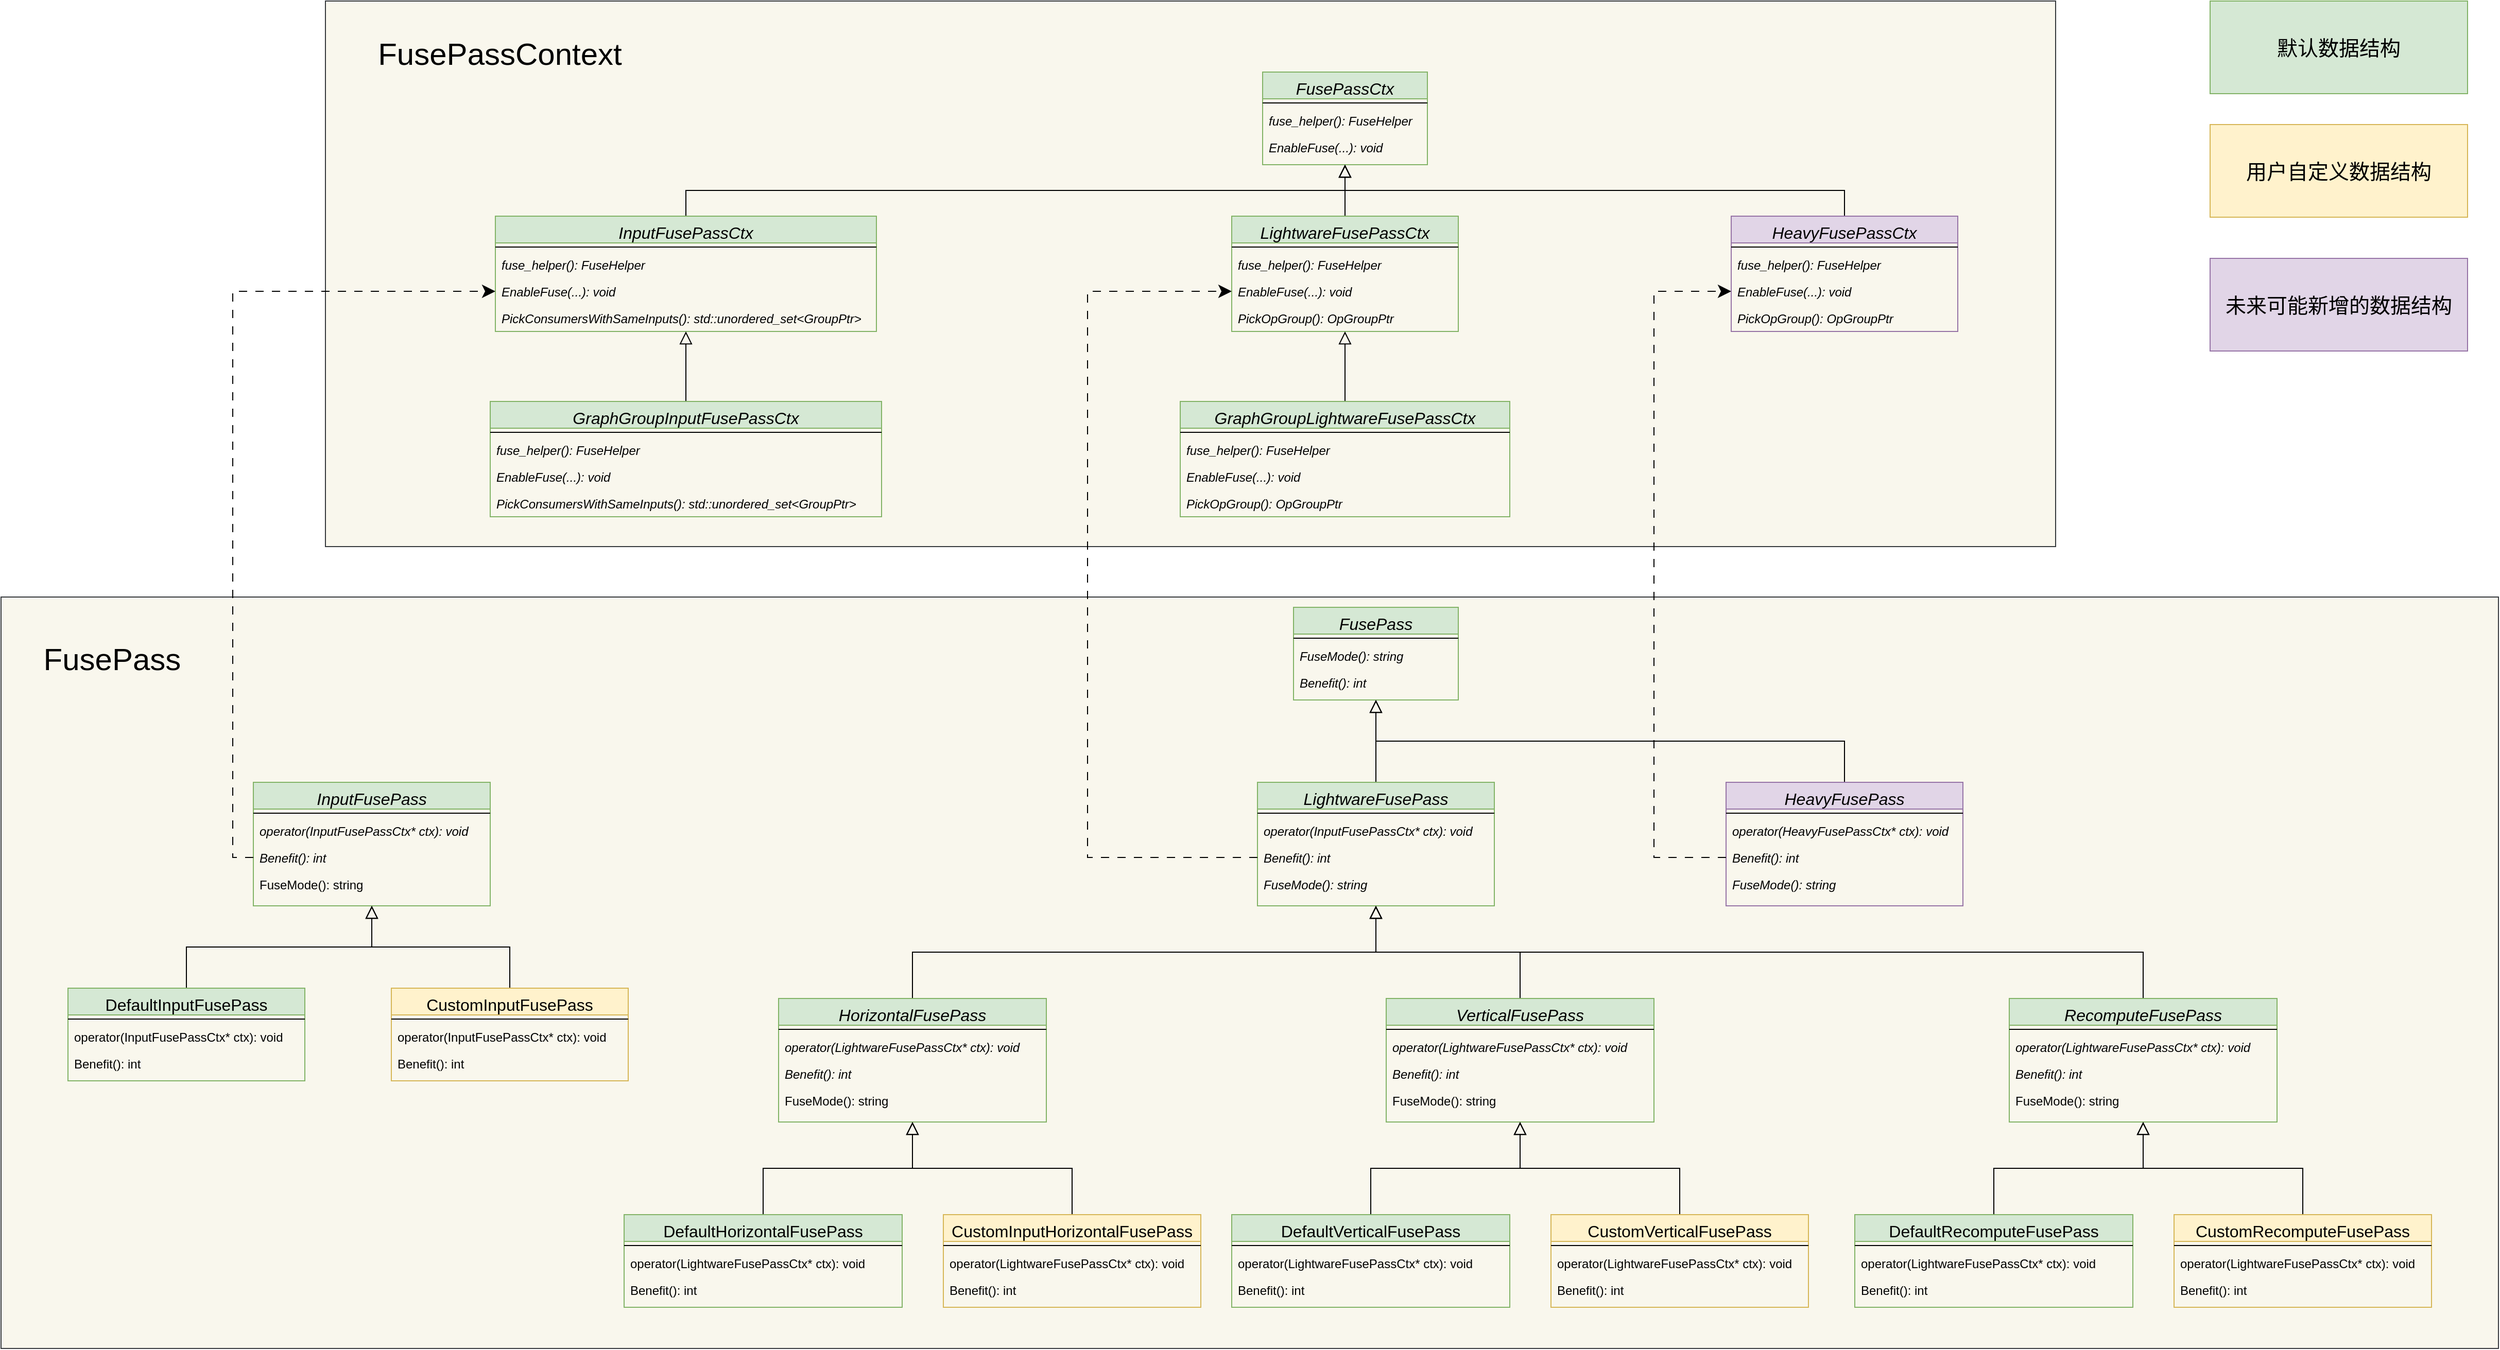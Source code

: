 <mxfile version="21.5.0" type="github">
  <diagram id="C5RBs43oDa-KdzZeNtuy" name="Page-1">
    <mxGraphModel dx="2607" dy="2569" grid="1" gridSize="10" guides="1" tooltips="1" connect="1" arrows="1" fold="1" page="1" pageScale="1" pageWidth="827" pageHeight="1169" math="0" shadow="0">
      <root>
        <mxCell id="WIyWlLk6GJQsqaUBKTNV-0" />
        <mxCell id="WIyWlLk6GJQsqaUBKTNV-1" parent="WIyWlLk6GJQsqaUBKTNV-0" />
        <mxCell id="BLyfXcpBKMJjdkIK_ONK-147" value="" style="rounded=0;whiteSpace=wrap;html=1;fillColor=#f9f7ed;strokeColor=#36393d;" vertex="1" parent="WIyWlLk6GJQsqaUBKTNV-1">
          <mxGeometry x="65" y="10" width="2425" height="730" as="geometry" />
        </mxCell>
        <mxCell id="BLyfXcpBKMJjdkIK_ONK-145" value="" style="rounded=0;whiteSpace=wrap;html=1;fillColor=#f9f7ed;strokeColor=#36393d;" vertex="1" parent="WIyWlLk6GJQsqaUBKTNV-1">
          <mxGeometry x="380" y="-569" width="1680" height="530" as="geometry" />
        </mxCell>
        <mxCell id="zkfFHV4jXpPFQw0GAbJ--0" value="FusePass" style="swimlane;fontStyle=2;align=center;verticalAlign=top;childLayout=stackLayout;horizontal=1;startSize=26;horizontalStack=0;resizeParent=1;resizeLast=0;collapsible=1;marginBottom=0;rounded=0;shadow=0;strokeWidth=1;fillColor=#d5e8d4;strokeColor=#82b366;fontSize=16;" parent="WIyWlLk6GJQsqaUBKTNV-1" vertex="1">
          <mxGeometry x="1320" y="20" width="160" height="90" as="geometry">
            <mxRectangle x="230" y="140" width="160" height="26" as="alternateBounds" />
          </mxGeometry>
        </mxCell>
        <mxCell id="zkfFHV4jXpPFQw0GAbJ--4" value="" style="line;html=1;strokeWidth=1;align=left;verticalAlign=middle;spacingTop=-1;spacingLeft=3;spacingRight=3;rotatable=0;labelPosition=right;points=[];portConstraint=eastwest;" parent="zkfFHV4jXpPFQw0GAbJ--0" vertex="1">
          <mxGeometry y="26" width="160" height="8" as="geometry" />
        </mxCell>
        <mxCell id="zkfFHV4jXpPFQw0GAbJ--5" value="FuseMode(): string" style="text;align=left;verticalAlign=top;spacingLeft=4;spacingRight=4;overflow=hidden;rotatable=0;points=[[0,0.5],[1,0.5]];portConstraint=eastwest;fontStyle=2" parent="zkfFHV4jXpPFQw0GAbJ--0" vertex="1">
          <mxGeometry y="34" width="160" height="26" as="geometry" />
        </mxCell>
        <mxCell id="BLyfXcpBKMJjdkIK_ONK-0" value="Benefit(): int" style="text;align=left;verticalAlign=top;spacingLeft=4;spacingRight=4;overflow=hidden;rotatable=0;points=[[0,0.5],[1,0.5]];portConstraint=eastwest;fontStyle=2" vertex="1" parent="zkfFHV4jXpPFQw0GAbJ--0">
          <mxGeometry y="60" width="160" height="26" as="geometry" />
        </mxCell>
        <mxCell id="zkfFHV4jXpPFQw0GAbJ--6" value="InputFusePass" style="swimlane;fontStyle=2;align=center;verticalAlign=top;childLayout=stackLayout;horizontal=1;startSize=26;horizontalStack=0;resizeParent=1;resizeLast=0;collapsible=1;marginBottom=0;rounded=0;shadow=0;strokeWidth=1;fillColor=#d5e8d4;strokeColor=#82b366;fontSize=16;" parent="WIyWlLk6GJQsqaUBKTNV-1" vertex="1">
          <mxGeometry x="310" y="190" width="230" height="120" as="geometry">
            <mxRectangle x="130" y="380" width="160" height="26" as="alternateBounds" />
          </mxGeometry>
        </mxCell>
        <mxCell id="zkfFHV4jXpPFQw0GAbJ--9" value="" style="line;html=1;strokeWidth=1;align=left;verticalAlign=middle;spacingTop=-1;spacingLeft=3;spacingRight=3;rotatable=0;labelPosition=right;points=[];portConstraint=eastwest;" parent="zkfFHV4jXpPFQw0GAbJ--6" vertex="1">
          <mxGeometry y="26" width="230" height="8" as="geometry" />
        </mxCell>
        <mxCell id="BLyfXcpBKMJjdkIK_ONK-1" value="operator(InputFusePassCtx* ctx): void" style="text;align=left;verticalAlign=top;spacingLeft=4;spacingRight=4;overflow=hidden;rotatable=0;points=[[0,0.5],[1,0.5]];portConstraint=eastwest;fontStyle=2" vertex="1" parent="zkfFHV4jXpPFQw0GAbJ--6">
          <mxGeometry y="34" width="230" height="26" as="geometry" />
        </mxCell>
        <mxCell id="BLyfXcpBKMJjdkIK_ONK-3" value="Benefit(): int" style="text;align=left;verticalAlign=top;spacingLeft=4;spacingRight=4;overflow=hidden;rotatable=0;points=[[0,0.5],[1,0.5]];portConstraint=eastwest;fontStyle=2" vertex="1" parent="zkfFHV4jXpPFQw0GAbJ--6">
          <mxGeometry y="60" width="230" height="26" as="geometry" />
        </mxCell>
        <mxCell id="BLyfXcpBKMJjdkIK_ONK-2" value="FuseMode(): string" style="text;align=left;verticalAlign=top;spacingLeft=4;spacingRight=4;overflow=hidden;rotatable=0;points=[[0,0.5],[1,0.5]];portConstraint=eastwest;fontStyle=0" vertex="1" parent="zkfFHV4jXpPFQw0GAbJ--6">
          <mxGeometry y="86" width="230" height="26" as="geometry" />
        </mxCell>
        <mxCell id="zkfFHV4jXpPFQw0GAbJ--16" value="" style="endArrow=block;endSize=10;endFill=0;shadow=0;strokeWidth=1;rounded=0;edgeStyle=elbowEdgeStyle;elbow=vertical;exitX=0.5;exitY=0;exitDx=0;exitDy=0;" parent="WIyWlLk6GJQsqaUBKTNV-1" source="BLyfXcpBKMJjdkIK_ONK-31" target="zkfFHV4jXpPFQw0GAbJ--0" edge="1">
          <mxGeometry width="160" relative="1" as="geometry">
            <mxPoint x="700" y="250" as="sourcePoint" />
            <mxPoint x="550" y="201" as="targetPoint" />
          </mxGeometry>
        </mxCell>
        <mxCell id="BLyfXcpBKMJjdkIK_ONK-14" style="edgeStyle=orthogonalEdgeStyle;rounded=0;orthogonalLoop=1;jettySize=auto;html=1;exitX=0.5;exitY=0;exitDx=0;exitDy=0;entryX=0.5;entryY=1;entryDx=0;entryDy=0;endArrow=block;endFill=0;endSize=10;" edge="1" parent="WIyWlLk6GJQsqaUBKTNV-1" source="BLyfXcpBKMJjdkIK_ONK-4" target="zkfFHV4jXpPFQw0GAbJ--6">
          <mxGeometry relative="1" as="geometry" />
        </mxCell>
        <mxCell id="BLyfXcpBKMJjdkIK_ONK-4" value="DefaultInputFusePass" style="swimlane;fontStyle=0;align=center;verticalAlign=top;childLayout=stackLayout;horizontal=1;startSize=26;horizontalStack=0;resizeParent=1;resizeLast=0;collapsible=1;marginBottom=0;rounded=0;shadow=0;strokeWidth=1;fillColor=#d5e8d4;strokeColor=#82b366;fontSize=16;" vertex="1" parent="WIyWlLk6GJQsqaUBKTNV-1">
          <mxGeometry x="130" y="390" width="230" height="90" as="geometry">
            <mxRectangle x="130" y="380" width="160" height="26" as="alternateBounds" />
          </mxGeometry>
        </mxCell>
        <mxCell id="BLyfXcpBKMJjdkIK_ONK-5" value="" style="line;html=1;strokeWidth=1;align=left;verticalAlign=middle;spacingTop=-1;spacingLeft=3;spacingRight=3;rotatable=0;labelPosition=right;points=[];portConstraint=eastwest;" vertex="1" parent="BLyfXcpBKMJjdkIK_ONK-4">
          <mxGeometry y="26" width="230" height="8" as="geometry" />
        </mxCell>
        <mxCell id="BLyfXcpBKMJjdkIK_ONK-6" value="operator(InputFusePassCtx* ctx): void" style="text;align=left;verticalAlign=top;spacingLeft=4;spacingRight=4;overflow=hidden;rotatable=0;points=[[0,0.5],[1,0.5]];portConstraint=eastwest;fontStyle=0" vertex="1" parent="BLyfXcpBKMJjdkIK_ONK-4">
          <mxGeometry y="34" width="230" height="26" as="geometry" />
        </mxCell>
        <mxCell id="BLyfXcpBKMJjdkIK_ONK-7" value="Benefit(): int" style="text;align=left;verticalAlign=top;spacingLeft=4;spacingRight=4;overflow=hidden;rotatable=0;points=[[0,0.5],[1,0.5]];portConstraint=eastwest;fontStyle=0" vertex="1" parent="BLyfXcpBKMJjdkIK_ONK-4">
          <mxGeometry y="60" width="230" height="26" as="geometry" />
        </mxCell>
        <mxCell id="BLyfXcpBKMJjdkIK_ONK-25" style="edgeStyle=orthogonalEdgeStyle;rounded=0;orthogonalLoop=1;jettySize=auto;html=1;exitX=0.5;exitY=0;exitDx=0;exitDy=0;entryX=0.5;entryY=1;entryDx=0;entryDy=0;endArrow=block;endFill=0;endSize=10;" edge="1" parent="WIyWlLk6GJQsqaUBKTNV-1" source="BLyfXcpBKMJjdkIK_ONK-20" target="zkfFHV4jXpPFQw0GAbJ--6">
          <mxGeometry relative="1" as="geometry" />
        </mxCell>
        <mxCell id="BLyfXcpBKMJjdkIK_ONK-20" value="CustomInputFusePass" style="swimlane;fontStyle=0;align=center;verticalAlign=top;childLayout=stackLayout;horizontal=1;startSize=26;horizontalStack=0;resizeParent=1;resizeLast=0;collapsible=1;marginBottom=0;rounded=0;shadow=0;strokeWidth=1;fillColor=#fff2cc;strokeColor=#d6b656;fontSize=16;" vertex="1" parent="WIyWlLk6GJQsqaUBKTNV-1">
          <mxGeometry x="444" y="390" width="230" height="90" as="geometry">
            <mxRectangle x="130" y="380" width="160" height="26" as="alternateBounds" />
          </mxGeometry>
        </mxCell>
        <mxCell id="BLyfXcpBKMJjdkIK_ONK-21" value="" style="line;html=1;strokeWidth=1;align=left;verticalAlign=middle;spacingTop=-1;spacingLeft=3;spacingRight=3;rotatable=0;labelPosition=right;points=[];portConstraint=eastwest;" vertex="1" parent="BLyfXcpBKMJjdkIK_ONK-20">
          <mxGeometry y="26" width="230" height="8" as="geometry" />
        </mxCell>
        <mxCell id="BLyfXcpBKMJjdkIK_ONK-22" value="operator(InputFusePassCtx* ctx): void" style="text;align=left;verticalAlign=top;spacingLeft=4;spacingRight=4;overflow=hidden;rotatable=0;points=[[0,0.5],[1,0.5]];portConstraint=eastwest;fontStyle=0" vertex="1" parent="BLyfXcpBKMJjdkIK_ONK-20">
          <mxGeometry y="34" width="230" height="26" as="geometry" />
        </mxCell>
        <mxCell id="BLyfXcpBKMJjdkIK_ONK-23" value="Benefit(): int" style="text;align=left;verticalAlign=top;spacingLeft=4;spacingRight=4;overflow=hidden;rotatable=0;points=[[0,0.5],[1,0.5]];portConstraint=eastwest;fontStyle=0" vertex="1" parent="BLyfXcpBKMJjdkIK_ONK-20">
          <mxGeometry y="60" width="230" height="26" as="geometry" />
        </mxCell>
        <mxCell id="BLyfXcpBKMJjdkIK_ONK-31" value="LightwareFusePass" style="swimlane;fontStyle=2;align=center;verticalAlign=top;childLayout=stackLayout;horizontal=1;startSize=26;horizontalStack=0;resizeParent=1;resizeLast=0;collapsible=1;marginBottom=0;rounded=0;shadow=0;strokeWidth=1;fillColor=#d5e8d4;strokeColor=#82b366;fontSize=16;" vertex="1" parent="WIyWlLk6GJQsqaUBKTNV-1">
          <mxGeometry x="1285" y="190" width="230" height="120" as="geometry">
            <mxRectangle x="130" y="380" width="160" height="26" as="alternateBounds" />
          </mxGeometry>
        </mxCell>
        <mxCell id="BLyfXcpBKMJjdkIK_ONK-32" value="" style="line;html=1;strokeWidth=1;align=left;verticalAlign=middle;spacingTop=-1;spacingLeft=3;spacingRight=3;rotatable=0;labelPosition=right;points=[];portConstraint=eastwest;" vertex="1" parent="BLyfXcpBKMJjdkIK_ONK-31">
          <mxGeometry y="26" width="230" height="8" as="geometry" />
        </mxCell>
        <mxCell id="BLyfXcpBKMJjdkIK_ONK-33" value="operator(InputFusePassCtx* ctx): void" style="text;align=left;verticalAlign=top;spacingLeft=4;spacingRight=4;overflow=hidden;rotatable=0;points=[[0,0.5],[1,0.5]];portConstraint=eastwest;fontStyle=2" vertex="1" parent="BLyfXcpBKMJjdkIK_ONK-31">
          <mxGeometry y="34" width="230" height="26" as="geometry" />
        </mxCell>
        <mxCell id="BLyfXcpBKMJjdkIK_ONK-34" value="Benefit(): int" style="text;align=left;verticalAlign=top;spacingLeft=4;spacingRight=4;overflow=hidden;rotatable=0;points=[[0,0.5],[1,0.5]];portConstraint=eastwest;fontStyle=2" vertex="1" parent="BLyfXcpBKMJjdkIK_ONK-31">
          <mxGeometry y="60" width="230" height="26" as="geometry" />
        </mxCell>
        <mxCell id="BLyfXcpBKMJjdkIK_ONK-35" value="FuseMode(): string" style="text;align=left;verticalAlign=top;spacingLeft=4;spacingRight=4;overflow=hidden;rotatable=0;points=[[0,0.5],[1,0.5]];portConstraint=eastwest;fontStyle=2" vertex="1" parent="BLyfXcpBKMJjdkIK_ONK-31">
          <mxGeometry y="86" width="230" height="26" as="geometry" />
        </mxCell>
        <mxCell id="BLyfXcpBKMJjdkIK_ONK-41" style="edgeStyle=orthogonalEdgeStyle;rounded=0;orthogonalLoop=1;jettySize=auto;html=1;exitX=0.5;exitY=0;exitDx=0;exitDy=0;endArrow=block;endFill=0;endSize=10;entryX=0.5;entryY=1;entryDx=0;entryDy=0;" edge="1" parent="WIyWlLk6GJQsqaUBKTNV-1" source="BLyfXcpBKMJjdkIK_ONK-36" target="zkfFHV4jXpPFQw0GAbJ--0">
          <mxGeometry relative="1" as="geometry">
            <mxPoint x="1210" y="140" as="targetPoint" />
          </mxGeometry>
        </mxCell>
        <mxCell id="BLyfXcpBKMJjdkIK_ONK-36" value="HeavyFusePass" style="swimlane;fontStyle=2;align=center;verticalAlign=top;childLayout=stackLayout;horizontal=1;startSize=26;horizontalStack=0;resizeParent=1;resizeLast=0;collapsible=1;marginBottom=0;rounded=0;shadow=0;strokeWidth=1;fillColor=#e1d5e7;strokeColor=#9673a6;fontSize=16;" vertex="1" parent="WIyWlLk6GJQsqaUBKTNV-1">
          <mxGeometry x="1740" y="190" width="230" height="120" as="geometry">
            <mxRectangle x="130" y="380" width="160" height="26" as="alternateBounds" />
          </mxGeometry>
        </mxCell>
        <mxCell id="BLyfXcpBKMJjdkIK_ONK-37" value="" style="line;html=1;strokeWidth=1;align=left;verticalAlign=middle;spacingTop=-1;spacingLeft=3;spacingRight=3;rotatable=0;labelPosition=right;points=[];portConstraint=eastwest;" vertex="1" parent="BLyfXcpBKMJjdkIK_ONK-36">
          <mxGeometry y="26" width="230" height="8" as="geometry" />
        </mxCell>
        <mxCell id="BLyfXcpBKMJjdkIK_ONK-38" value="operator(HeavyFusePassCtx* ctx): void" style="text;align=left;verticalAlign=top;spacingLeft=4;spacingRight=4;overflow=hidden;rotatable=0;points=[[0,0.5],[1,0.5]];portConstraint=eastwest;fontStyle=2" vertex="1" parent="BLyfXcpBKMJjdkIK_ONK-36">
          <mxGeometry y="34" width="230" height="26" as="geometry" />
        </mxCell>
        <mxCell id="BLyfXcpBKMJjdkIK_ONK-39" value="Benefit(): int" style="text;align=left;verticalAlign=top;spacingLeft=4;spacingRight=4;overflow=hidden;rotatable=0;points=[[0,0.5],[1,0.5]];portConstraint=eastwest;fontStyle=2" vertex="1" parent="BLyfXcpBKMJjdkIK_ONK-36">
          <mxGeometry y="60" width="230" height="26" as="geometry" />
        </mxCell>
        <mxCell id="BLyfXcpBKMJjdkIK_ONK-40" value="FuseMode(): string" style="text;align=left;verticalAlign=top;spacingLeft=4;spacingRight=4;overflow=hidden;rotatable=0;points=[[0,0.5],[1,0.5]];portConstraint=eastwest;fontStyle=2" vertex="1" parent="BLyfXcpBKMJjdkIK_ONK-36">
          <mxGeometry y="86" width="230" height="26" as="geometry" />
        </mxCell>
        <mxCell id="BLyfXcpBKMJjdkIK_ONK-42" value="默认数据结构" style="rounded=0;whiteSpace=wrap;html=1;fillColor=#d5e8d4;strokeColor=#82b366;fontSize=20;" vertex="1" parent="WIyWlLk6GJQsqaUBKTNV-1">
          <mxGeometry x="2210" y="-569" width="250" height="90" as="geometry" />
        </mxCell>
        <mxCell id="BLyfXcpBKMJjdkIK_ONK-44" value="用户自定义数据结构" style="rounded=0;whiteSpace=wrap;html=1;fillColor=#fff2cc;strokeColor=#d6b656;fontSize=20;" vertex="1" parent="WIyWlLk6GJQsqaUBKTNV-1">
          <mxGeometry x="2210" y="-449" width="250" height="90" as="geometry" />
        </mxCell>
        <mxCell id="BLyfXcpBKMJjdkIK_ONK-45" value="未来可能新增的数据结构" style="rounded=0;whiteSpace=wrap;html=1;fillColor=#e1d5e7;strokeColor=#9673a6;fontSize=20;" vertex="1" parent="WIyWlLk6GJQsqaUBKTNV-1">
          <mxGeometry x="2210" y="-319" width="250" height="90" as="geometry" />
        </mxCell>
        <mxCell id="BLyfXcpBKMJjdkIK_ONK-94" style="edgeStyle=orthogonalEdgeStyle;rounded=0;orthogonalLoop=1;jettySize=auto;html=1;exitX=0.5;exitY=0;exitDx=0;exitDy=0;entryX=0.5;entryY=1;entryDx=0;entryDy=0;endSize=10;endArrow=block;endFill=0;" edge="1" parent="WIyWlLk6GJQsqaUBKTNV-1" source="BLyfXcpBKMJjdkIK_ONK-46" target="BLyfXcpBKMJjdkIK_ONK-31">
          <mxGeometry relative="1" as="geometry" />
        </mxCell>
        <mxCell id="BLyfXcpBKMJjdkIK_ONK-46" value="HorizontalFusePass" style="swimlane;fontStyle=2;align=center;verticalAlign=top;childLayout=stackLayout;horizontal=1;startSize=26;horizontalStack=0;resizeParent=1;resizeLast=0;collapsible=1;marginBottom=0;rounded=0;shadow=0;strokeWidth=1;fillColor=#d5e8d4;strokeColor=#82b366;fontSize=16;" vertex="1" parent="WIyWlLk6GJQsqaUBKTNV-1">
          <mxGeometry x="820" y="400" width="260" height="120" as="geometry">
            <mxRectangle x="130" y="380" width="160" height="26" as="alternateBounds" />
          </mxGeometry>
        </mxCell>
        <mxCell id="BLyfXcpBKMJjdkIK_ONK-47" value="" style="line;html=1;strokeWidth=1;align=left;verticalAlign=middle;spacingTop=-1;spacingLeft=3;spacingRight=3;rotatable=0;labelPosition=right;points=[];portConstraint=eastwest;" vertex="1" parent="BLyfXcpBKMJjdkIK_ONK-46">
          <mxGeometry y="26" width="260" height="8" as="geometry" />
        </mxCell>
        <mxCell id="BLyfXcpBKMJjdkIK_ONK-48" value="operator(LightwareFusePassCtx* ctx): void" style="text;align=left;verticalAlign=top;spacingLeft=4;spacingRight=4;overflow=hidden;rotatable=0;points=[[0,0.5],[1,0.5]];portConstraint=eastwest;fontStyle=2" vertex="1" parent="BLyfXcpBKMJjdkIK_ONK-46">
          <mxGeometry y="34" width="260" height="26" as="geometry" />
        </mxCell>
        <mxCell id="BLyfXcpBKMJjdkIK_ONK-49" value="Benefit(): int" style="text;align=left;verticalAlign=top;spacingLeft=4;spacingRight=4;overflow=hidden;rotatable=0;points=[[0,0.5],[1,0.5]];portConstraint=eastwest;fontStyle=2" vertex="1" parent="BLyfXcpBKMJjdkIK_ONK-46">
          <mxGeometry y="60" width="260" height="26" as="geometry" />
        </mxCell>
        <mxCell id="BLyfXcpBKMJjdkIK_ONK-50" value="FuseMode(): string" style="text;align=left;verticalAlign=top;spacingLeft=4;spacingRight=4;overflow=hidden;rotatable=0;points=[[0,0.5],[1,0.5]];portConstraint=eastwest;fontStyle=0" vertex="1" parent="BLyfXcpBKMJjdkIK_ONK-46">
          <mxGeometry y="86" width="260" height="26" as="geometry" />
        </mxCell>
        <mxCell id="BLyfXcpBKMJjdkIK_ONK-59" style="edgeStyle=orthogonalEdgeStyle;rounded=0;orthogonalLoop=1;jettySize=auto;html=1;exitX=0.5;exitY=0;exitDx=0;exitDy=0;entryX=0.5;entryY=1;entryDx=0;entryDy=0;endArrow=block;endFill=0;endSize=10;" edge="1" parent="WIyWlLk6GJQsqaUBKTNV-1" source="BLyfXcpBKMJjdkIK_ONK-51" target="BLyfXcpBKMJjdkIK_ONK-46">
          <mxGeometry relative="1" as="geometry" />
        </mxCell>
        <mxCell id="BLyfXcpBKMJjdkIK_ONK-51" value="DefaultHorizontalFusePass" style="swimlane;fontStyle=0;align=center;verticalAlign=top;childLayout=stackLayout;horizontal=1;startSize=26;horizontalStack=0;resizeParent=1;resizeLast=0;collapsible=1;marginBottom=0;rounded=0;shadow=0;strokeWidth=1;fillColor=#d5e8d4;strokeColor=#82b366;fontSize=16;" vertex="1" parent="WIyWlLk6GJQsqaUBKTNV-1">
          <mxGeometry x="670" y="610" width="270" height="90" as="geometry">
            <mxRectangle x="130" y="380" width="160" height="26" as="alternateBounds" />
          </mxGeometry>
        </mxCell>
        <mxCell id="BLyfXcpBKMJjdkIK_ONK-52" value="" style="line;html=1;strokeWidth=1;align=left;verticalAlign=middle;spacingTop=-1;spacingLeft=3;spacingRight=3;rotatable=0;labelPosition=right;points=[];portConstraint=eastwest;" vertex="1" parent="BLyfXcpBKMJjdkIK_ONK-51">
          <mxGeometry y="26" width="270" height="8" as="geometry" />
        </mxCell>
        <mxCell id="BLyfXcpBKMJjdkIK_ONK-53" value="operator(LightwareFusePassCtx* ctx): void" style="text;align=left;verticalAlign=top;spacingLeft=4;spacingRight=4;overflow=hidden;rotatable=0;points=[[0,0.5],[1,0.5]];portConstraint=eastwest;fontStyle=0" vertex="1" parent="BLyfXcpBKMJjdkIK_ONK-51">
          <mxGeometry y="34" width="270" height="26" as="geometry" />
        </mxCell>
        <mxCell id="BLyfXcpBKMJjdkIK_ONK-54" value="Benefit(): int" style="text;align=left;verticalAlign=top;spacingLeft=4;spacingRight=4;overflow=hidden;rotatable=0;points=[[0,0.5],[1,0.5]];portConstraint=eastwest;fontStyle=0" vertex="1" parent="BLyfXcpBKMJjdkIK_ONK-51">
          <mxGeometry y="60" width="270" height="26" as="geometry" />
        </mxCell>
        <mxCell id="BLyfXcpBKMJjdkIK_ONK-60" style="edgeStyle=orthogonalEdgeStyle;rounded=0;orthogonalLoop=1;jettySize=auto;html=1;exitX=0.5;exitY=0;exitDx=0;exitDy=0;endSize=10;endArrow=block;endFill=0;entryX=0.5;entryY=1;entryDx=0;entryDy=0;" edge="1" parent="WIyWlLk6GJQsqaUBKTNV-1" source="BLyfXcpBKMJjdkIK_ONK-55" target="BLyfXcpBKMJjdkIK_ONK-46">
          <mxGeometry relative="1" as="geometry">
            <mxPoint x="950" y="550" as="targetPoint" />
          </mxGeometry>
        </mxCell>
        <mxCell id="BLyfXcpBKMJjdkIK_ONK-55" value="CustomInputHorizontalFusePass" style="swimlane;fontStyle=0;align=center;verticalAlign=top;childLayout=stackLayout;horizontal=1;startSize=26;horizontalStack=0;resizeParent=1;resizeLast=0;collapsible=1;marginBottom=0;rounded=0;shadow=0;strokeWidth=1;fillColor=#fff2cc;strokeColor=#d6b656;fontSize=16;" vertex="1" parent="WIyWlLk6GJQsqaUBKTNV-1">
          <mxGeometry x="980" y="610" width="250" height="90" as="geometry">
            <mxRectangle x="130" y="380" width="160" height="26" as="alternateBounds" />
          </mxGeometry>
        </mxCell>
        <mxCell id="BLyfXcpBKMJjdkIK_ONK-56" value="" style="line;html=1;strokeWidth=1;align=left;verticalAlign=middle;spacingTop=-1;spacingLeft=3;spacingRight=3;rotatable=0;labelPosition=right;points=[];portConstraint=eastwest;" vertex="1" parent="BLyfXcpBKMJjdkIK_ONK-55">
          <mxGeometry y="26" width="250" height="8" as="geometry" />
        </mxCell>
        <mxCell id="BLyfXcpBKMJjdkIK_ONK-57" value="operator(LightwareFusePassCtx* ctx): void" style="text;align=left;verticalAlign=top;spacingLeft=4;spacingRight=4;overflow=hidden;rotatable=0;points=[[0,0.5],[1,0.5]];portConstraint=eastwest;fontStyle=0" vertex="1" parent="BLyfXcpBKMJjdkIK_ONK-55">
          <mxGeometry y="34" width="250" height="26" as="geometry" />
        </mxCell>
        <mxCell id="BLyfXcpBKMJjdkIK_ONK-58" value="Benefit(): int" style="text;align=left;verticalAlign=top;spacingLeft=4;spacingRight=4;overflow=hidden;rotatable=0;points=[[0,0.5],[1,0.5]];portConstraint=eastwest;fontStyle=0" vertex="1" parent="BLyfXcpBKMJjdkIK_ONK-55">
          <mxGeometry y="60" width="250" height="26" as="geometry" />
        </mxCell>
        <mxCell id="BLyfXcpBKMJjdkIK_ONK-96" style="edgeStyle=orthogonalEdgeStyle;rounded=0;orthogonalLoop=1;jettySize=auto;html=1;exitX=0.5;exitY=0;exitDx=0;exitDy=0;entryX=0.5;entryY=1;entryDx=0;entryDy=0;endSize=10;endArrow=block;endFill=0;" edge="1" parent="WIyWlLk6GJQsqaUBKTNV-1" source="BLyfXcpBKMJjdkIK_ONK-63" target="BLyfXcpBKMJjdkIK_ONK-31">
          <mxGeometry relative="1" as="geometry" />
        </mxCell>
        <mxCell id="BLyfXcpBKMJjdkIK_ONK-63" value="VerticalFusePass" style="swimlane;fontStyle=2;align=center;verticalAlign=top;childLayout=stackLayout;horizontal=1;startSize=26;horizontalStack=0;resizeParent=1;resizeLast=0;collapsible=1;marginBottom=0;rounded=0;shadow=0;strokeWidth=1;fillColor=#d5e8d4;strokeColor=#82b366;fontSize=16;" vertex="1" parent="WIyWlLk6GJQsqaUBKTNV-1">
          <mxGeometry x="1410" y="400" width="260" height="120" as="geometry">
            <mxRectangle x="130" y="380" width="160" height="26" as="alternateBounds" />
          </mxGeometry>
        </mxCell>
        <mxCell id="BLyfXcpBKMJjdkIK_ONK-64" value="" style="line;html=1;strokeWidth=1;align=left;verticalAlign=middle;spacingTop=-1;spacingLeft=3;spacingRight=3;rotatable=0;labelPosition=right;points=[];portConstraint=eastwest;" vertex="1" parent="BLyfXcpBKMJjdkIK_ONK-63">
          <mxGeometry y="26" width="260" height="8" as="geometry" />
        </mxCell>
        <mxCell id="BLyfXcpBKMJjdkIK_ONK-65" value="operator(LightwareFusePassCtx* ctx): void" style="text;align=left;verticalAlign=top;spacingLeft=4;spacingRight=4;overflow=hidden;rotatable=0;points=[[0,0.5],[1,0.5]];portConstraint=eastwest;fontStyle=2" vertex="1" parent="BLyfXcpBKMJjdkIK_ONK-63">
          <mxGeometry y="34" width="260" height="26" as="geometry" />
        </mxCell>
        <mxCell id="BLyfXcpBKMJjdkIK_ONK-66" value="Benefit(): int" style="text;align=left;verticalAlign=top;spacingLeft=4;spacingRight=4;overflow=hidden;rotatable=0;points=[[0,0.5],[1,0.5]];portConstraint=eastwest;fontStyle=2" vertex="1" parent="BLyfXcpBKMJjdkIK_ONK-63">
          <mxGeometry y="60" width="260" height="26" as="geometry" />
        </mxCell>
        <mxCell id="BLyfXcpBKMJjdkIK_ONK-67" value="FuseMode(): string" style="text;align=left;verticalAlign=top;spacingLeft=4;spacingRight=4;overflow=hidden;rotatable=0;points=[[0,0.5],[1,0.5]];portConstraint=eastwest;fontStyle=0" vertex="1" parent="BLyfXcpBKMJjdkIK_ONK-63">
          <mxGeometry y="86" width="260" height="26" as="geometry" />
        </mxCell>
        <mxCell id="BLyfXcpBKMJjdkIK_ONK-68" style="edgeStyle=orthogonalEdgeStyle;rounded=0;orthogonalLoop=1;jettySize=auto;html=1;exitX=0.5;exitY=0;exitDx=0;exitDy=0;entryX=0.5;entryY=1;entryDx=0;entryDy=0;endArrow=block;endFill=0;endSize=10;" edge="1" parent="WIyWlLk6GJQsqaUBKTNV-1" source="BLyfXcpBKMJjdkIK_ONK-69" target="BLyfXcpBKMJjdkIK_ONK-63">
          <mxGeometry relative="1" as="geometry" />
        </mxCell>
        <mxCell id="BLyfXcpBKMJjdkIK_ONK-69" value="DefaultVerticalFusePass" style="swimlane;fontStyle=0;align=center;verticalAlign=top;childLayout=stackLayout;horizontal=1;startSize=26;horizontalStack=0;resizeParent=1;resizeLast=0;collapsible=1;marginBottom=0;rounded=0;shadow=0;strokeWidth=1;fillColor=#d5e8d4;strokeColor=#82b366;fontSize=16;" vertex="1" parent="WIyWlLk6GJQsqaUBKTNV-1">
          <mxGeometry x="1260" y="610" width="270" height="90" as="geometry">
            <mxRectangle x="130" y="380" width="160" height="26" as="alternateBounds" />
          </mxGeometry>
        </mxCell>
        <mxCell id="BLyfXcpBKMJjdkIK_ONK-70" value="" style="line;html=1;strokeWidth=1;align=left;verticalAlign=middle;spacingTop=-1;spacingLeft=3;spacingRight=3;rotatable=0;labelPosition=right;points=[];portConstraint=eastwest;" vertex="1" parent="BLyfXcpBKMJjdkIK_ONK-69">
          <mxGeometry y="26" width="270" height="8" as="geometry" />
        </mxCell>
        <mxCell id="BLyfXcpBKMJjdkIK_ONK-71" value="operator(LightwareFusePassCtx* ctx): void" style="text;align=left;verticalAlign=top;spacingLeft=4;spacingRight=4;overflow=hidden;rotatable=0;points=[[0,0.5],[1,0.5]];portConstraint=eastwest;fontStyle=0" vertex="1" parent="BLyfXcpBKMJjdkIK_ONK-69">
          <mxGeometry y="34" width="270" height="26" as="geometry" />
        </mxCell>
        <mxCell id="BLyfXcpBKMJjdkIK_ONK-72" value="Benefit(): int" style="text;align=left;verticalAlign=top;spacingLeft=4;spacingRight=4;overflow=hidden;rotatable=0;points=[[0,0.5],[1,0.5]];portConstraint=eastwest;fontStyle=0" vertex="1" parent="BLyfXcpBKMJjdkIK_ONK-69">
          <mxGeometry y="60" width="270" height="26" as="geometry" />
        </mxCell>
        <mxCell id="BLyfXcpBKMJjdkIK_ONK-73" style="edgeStyle=orthogonalEdgeStyle;rounded=0;orthogonalLoop=1;jettySize=auto;html=1;exitX=0.5;exitY=0;exitDx=0;exitDy=0;endSize=10;endArrow=block;endFill=0;entryX=0.5;entryY=1;entryDx=0;entryDy=0;" edge="1" parent="WIyWlLk6GJQsqaUBKTNV-1" source="BLyfXcpBKMJjdkIK_ONK-74" target="BLyfXcpBKMJjdkIK_ONK-63">
          <mxGeometry relative="1" as="geometry">
            <mxPoint x="1540" y="550" as="targetPoint" />
          </mxGeometry>
        </mxCell>
        <mxCell id="BLyfXcpBKMJjdkIK_ONK-74" value="CustomVerticalFusePass" style="swimlane;fontStyle=0;align=center;verticalAlign=top;childLayout=stackLayout;horizontal=1;startSize=26;horizontalStack=0;resizeParent=1;resizeLast=0;collapsible=1;marginBottom=0;rounded=0;shadow=0;strokeWidth=1;fillColor=#fff2cc;strokeColor=#d6b656;fontSize=16;" vertex="1" parent="WIyWlLk6GJQsqaUBKTNV-1">
          <mxGeometry x="1570" y="610" width="250" height="90" as="geometry">
            <mxRectangle x="130" y="380" width="160" height="26" as="alternateBounds" />
          </mxGeometry>
        </mxCell>
        <mxCell id="BLyfXcpBKMJjdkIK_ONK-75" value="" style="line;html=1;strokeWidth=1;align=left;verticalAlign=middle;spacingTop=-1;spacingLeft=3;spacingRight=3;rotatable=0;labelPosition=right;points=[];portConstraint=eastwest;" vertex="1" parent="BLyfXcpBKMJjdkIK_ONK-74">
          <mxGeometry y="26" width="250" height="8" as="geometry" />
        </mxCell>
        <mxCell id="BLyfXcpBKMJjdkIK_ONK-76" value="operator(LightwareFusePassCtx* ctx): void" style="text;align=left;verticalAlign=top;spacingLeft=4;spacingRight=4;overflow=hidden;rotatable=0;points=[[0,0.5],[1,0.5]];portConstraint=eastwest;fontStyle=0" vertex="1" parent="BLyfXcpBKMJjdkIK_ONK-74">
          <mxGeometry y="34" width="250" height="26" as="geometry" />
        </mxCell>
        <mxCell id="BLyfXcpBKMJjdkIK_ONK-77" value="Benefit(): int" style="text;align=left;verticalAlign=top;spacingLeft=4;spacingRight=4;overflow=hidden;rotatable=0;points=[[0,0.5],[1,0.5]];portConstraint=eastwest;fontStyle=0" vertex="1" parent="BLyfXcpBKMJjdkIK_ONK-74">
          <mxGeometry y="60" width="250" height="26" as="geometry" />
        </mxCell>
        <mxCell id="BLyfXcpBKMJjdkIK_ONK-95" style="edgeStyle=orthogonalEdgeStyle;rounded=0;orthogonalLoop=1;jettySize=auto;html=1;exitX=0.5;exitY=0;exitDx=0;exitDy=0;entryX=0.5;entryY=1;entryDx=0;entryDy=0;endSize=10;endArrow=block;endFill=0;" edge="1" parent="WIyWlLk6GJQsqaUBKTNV-1" source="BLyfXcpBKMJjdkIK_ONK-79" target="BLyfXcpBKMJjdkIK_ONK-31">
          <mxGeometry relative="1" as="geometry" />
        </mxCell>
        <mxCell id="BLyfXcpBKMJjdkIK_ONK-79" value="RecomputeFusePass" style="swimlane;fontStyle=2;align=center;verticalAlign=top;childLayout=stackLayout;horizontal=1;startSize=26;horizontalStack=0;resizeParent=1;resizeLast=0;collapsible=1;marginBottom=0;rounded=0;shadow=0;strokeWidth=1;fillColor=#d5e8d4;strokeColor=#82b366;fontSize=16;" vertex="1" parent="WIyWlLk6GJQsqaUBKTNV-1">
          <mxGeometry x="2015" y="400" width="260" height="120" as="geometry">
            <mxRectangle x="130" y="380" width="160" height="26" as="alternateBounds" />
          </mxGeometry>
        </mxCell>
        <mxCell id="BLyfXcpBKMJjdkIK_ONK-80" value="" style="line;html=1;strokeWidth=1;align=left;verticalAlign=middle;spacingTop=-1;spacingLeft=3;spacingRight=3;rotatable=0;labelPosition=right;points=[];portConstraint=eastwest;" vertex="1" parent="BLyfXcpBKMJjdkIK_ONK-79">
          <mxGeometry y="26" width="260" height="8" as="geometry" />
        </mxCell>
        <mxCell id="BLyfXcpBKMJjdkIK_ONK-81" value="operator(LightwareFusePassCtx* ctx): void" style="text;align=left;verticalAlign=top;spacingLeft=4;spacingRight=4;overflow=hidden;rotatable=0;points=[[0,0.5],[1,0.5]];portConstraint=eastwest;fontStyle=2" vertex="1" parent="BLyfXcpBKMJjdkIK_ONK-79">
          <mxGeometry y="34" width="260" height="26" as="geometry" />
        </mxCell>
        <mxCell id="BLyfXcpBKMJjdkIK_ONK-82" value="Benefit(): int" style="text;align=left;verticalAlign=top;spacingLeft=4;spacingRight=4;overflow=hidden;rotatable=0;points=[[0,0.5],[1,0.5]];portConstraint=eastwest;fontStyle=2" vertex="1" parent="BLyfXcpBKMJjdkIK_ONK-79">
          <mxGeometry y="60" width="260" height="26" as="geometry" />
        </mxCell>
        <mxCell id="BLyfXcpBKMJjdkIK_ONK-83" value="FuseMode(): string" style="text;align=left;verticalAlign=top;spacingLeft=4;spacingRight=4;overflow=hidden;rotatable=0;points=[[0,0.5],[1,0.5]];portConstraint=eastwest;fontStyle=0" vertex="1" parent="BLyfXcpBKMJjdkIK_ONK-79">
          <mxGeometry y="86" width="260" height="26" as="geometry" />
        </mxCell>
        <mxCell id="BLyfXcpBKMJjdkIK_ONK-84" style="edgeStyle=orthogonalEdgeStyle;rounded=0;orthogonalLoop=1;jettySize=auto;html=1;exitX=0.5;exitY=0;exitDx=0;exitDy=0;entryX=0.5;entryY=1;entryDx=0;entryDy=0;endArrow=block;endFill=0;endSize=10;" edge="1" parent="WIyWlLk6GJQsqaUBKTNV-1" source="BLyfXcpBKMJjdkIK_ONK-85" target="BLyfXcpBKMJjdkIK_ONK-79">
          <mxGeometry relative="1" as="geometry" />
        </mxCell>
        <mxCell id="BLyfXcpBKMJjdkIK_ONK-85" value="DefaultRecomputeFusePass" style="swimlane;fontStyle=0;align=center;verticalAlign=top;childLayout=stackLayout;horizontal=1;startSize=26;horizontalStack=0;resizeParent=1;resizeLast=0;collapsible=1;marginBottom=0;rounded=0;shadow=0;strokeWidth=1;fillColor=#d5e8d4;strokeColor=#82b366;fontSize=16;" vertex="1" parent="WIyWlLk6GJQsqaUBKTNV-1">
          <mxGeometry x="1865" y="610" width="270" height="90" as="geometry">
            <mxRectangle x="130" y="380" width="160" height="26" as="alternateBounds" />
          </mxGeometry>
        </mxCell>
        <mxCell id="BLyfXcpBKMJjdkIK_ONK-86" value="" style="line;html=1;strokeWidth=1;align=left;verticalAlign=middle;spacingTop=-1;spacingLeft=3;spacingRight=3;rotatable=0;labelPosition=right;points=[];portConstraint=eastwest;" vertex="1" parent="BLyfXcpBKMJjdkIK_ONK-85">
          <mxGeometry y="26" width="270" height="8" as="geometry" />
        </mxCell>
        <mxCell id="BLyfXcpBKMJjdkIK_ONK-87" value="operator(LightwareFusePassCtx* ctx): void" style="text;align=left;verticalAlign=top;spacingLeft=4;spacingRight=4;overflow=hidden;rotatable=0;points=[[0,0.5],[1,0.5]];portConstraint=eastwest;fontStyle=0" vertex="1" parent="BLyfXcpBKMJjdkIK_ONK-85">
          <mxGeometry y="34" width="270" height="26" as="geometry" />
        </mxCell>
        <mxCell id="BLyfXcpBKMJjdkIK_ONK-88" value="Benefit(): int" style="text;align=left;verticalAlign=top;spacingLeft=4;spacingRight=4;overflow=hidden;rotatable=0;points=[[0,0.5],[1,0.5]];portConstraint=eastwest;fontStyle=0" vertex="1" parent="BLyfXcpBKMJjdkIK_ONK-85">
          <mxGeometry y="60" width="270" height="26" as="geometry" />
        </mxCell>
        <mxCell id="BLyfXcpBKMJjdkIK_ONK-89" style="edgeStyle=orthogonalEdgeStyle;rounded=0;orthogonalLoop=1;jettySize=auto;html=1;exitX=0.5;exitY=0;exitDx=0;exitDy=0;endSize=10;endArrow=block;endFill=0;entryX=0.5;entryY=1;entryDx=0;entryDy=0;" edge="1" parent="WIyWlLk6GJQsqaUBKTNV-1" source="BLyfXcpBKMJjdkIK_ONK-90" target="BLyfXcpBKMJjdkIK_ONK-79">
          <mxGeometry relative="1" as="geometry">
            <mxPoint x="2145" y="550" as="targetPoint" />
          </mxGeometry>
        </mxCell>
        <mxCell id="BLyfXcpBKMJjdkIK_ONK-90" value="CustomRecomputeFusePass" style="swimlane;fontStyle=0;align=center;verticalAlign=top;childLayout=stackLayout;horizontal=1;startSize=26;horizontalStack=0;resizeParent=1;resizeLast=0;collapsible=1;marginBottom=0;rounded=0;shadow=0;strokeWidth=1;fillColor=#fff2cc;strokeColor=#d6b656;fontSize=16;" vertex="1" parent="WIyWlLk6GJQsqaUBKTNV-1">
          <mxGeometry x="2175" y="610" width="250" height="90" as="geometry">
            <mxRectangle x="130" y="380" width="160" height="26" as="alternateBounds" />
          </mxGeometry>
        </mxCell>
        <mxCell id="BLyfXcpBKMJjdkIK_ONK-91" value="" style="line;html=1;strokeWidth=1;align=left;verticalAlign=middle;spacingTop=-1;spacingLeft=3;spacingRight=3;rotatable=0;labelPosition=right;points=[];portConstraint=eastwest;" vertex="1" parent="BLyfXcpBKMJjdkIK_ONK-90">
          <mxGeometry y="26" width="250" height="8" as="geometry" />
        </mxCell>
        <mxCell id="BLyfXcpBKMJjdkIK_ONK-92" value="operator(LightwareFusePassCtx* ctx): void" style="text;align=left;verticalAlign=top;spacingLeft=4;spacingRight=4;overflow=hidden;rotatable=0;points=[[0,0.5],[1,0.5]];portConstraint=eastwest;fontStyle=0" vertex="1" parent="BLyfXcpBKMJjdkIK_ONK-90">
          <mxGeometry y="34" width="250" height="26" as="geometry" />
        </mxCell>
        <mxCell id="BLyfXcpBKMJjdkIK_ONK-93" value="Benefit(): int" style="text;align=left;verticalAlign=top;spacingLeft=4;spacingRight=4;overflow=hidden;rotatable=0;points=[[0,0.5],[1,0.5]];portConstraint=eastwest;fontStyle=0" vertex="1" parent="BLyfXcpBKMJjdkIK_ONK-90">
          <mxGeometry y="60" width="250" height="26" as="geometry" />
        </mxCell>
        <mxCell id="BLyfXcpBKMJjdkIK_ONK-97" value="FusePassCtx" style="swimlane;fontStyle=2;align=center;verticalAlign=top;childLayout=stackLayout;horizontal=1;startSize=26;horizontalStack=0;resizeParent=1;resizeLast=0;collapsible=1;marginBottom=0;rounded=0;shadow=0;strokeWidth=1;fillColor=#d5e8d4;strokeColor=#82b366;fontSize=16;" vertex="1" parent="WIyWlLk6GJQsqaUBKTNV-1">
          <mxGeometry x="1290" y="-500" width="160" height="90" as="geometry">
            <mxRectangle x="230" y="140" width="160" height="26" as="alternateBounds" />
          </mxGeometry>
        </mxCell>
        <mxCell id="BLyfXcpBKMJjdkIK_ONK-98" value="" style="line;html=1;strokeWidth=1;align=left;verticalAlign=middle;spacingTop=-1;spacingLeft=3;spacingRight=3;rotatable=0;labelPosition=right;points=[];portConstraint=eastwest;" vertex="1" parent="BLyfXcpBKMJjdkIK_ONK-97">
          <mxGeometry y="26" width="160" height="8" as="geometry" />
        </mxCell>
        <mxCell id="BLyfXcpBKMJjdkIK_ONK-99" value="fuse_helper(): FuseHelper" style="text;align=left;verticalAlign=top;spacingLeft=4;spacingRight=4;overflow=hidden;rotatable=0;points=[[0,0.5],[1,0.5]];portConstraint=eastwest;fontStyle=2" vertex="1" parent="BLyfXcpBKMJjdkIK_ONK-97">
          <mxGeometry y="34" width="160" height="26" as="geometry" />
        </mxCell>
        <mxCell id="BLyfXcpBKMJjdkIK_ONK-100" value="EnableFuse(...): void" style="text;align=left;verticalAlign=top;spacingLeft=4;spacingRight=4;overflow=hidden;rotatable=0;points=[[0,0.5],[1,0.5]];portConstraint=eastwest;fontStyle=2" vertex="1" parent="BLyfXcpBKMJjdkIK_ONK-97">
          <mxGeometry y="60" width="160" height="26" as="geometry" />
        </mxCell>
        <mxCell id="BLyfXcpBKMJjdkIK_ONK-133" style="edgeStyle=orthogonalEdgeStyle;rounded=0;orthogonalLoop=1;jettySize=auto;html=1;exitX=0.5;exitY=0;exitDx=0;exitDy=0;entryX=0.5;entryY=1;entryDx=0;entryDy=0;endSize=10;endArrow=block;endFill=0;" edge="1" parent="WIyWlLk6GJQsqaUBKTNV-1" source="BLyfXcpBKMJjdkIK_ONK-101" target="BLyfXcpBKMJjdkIK_ONK-97">
          <mxGeometry relative="1" as="geometry" />
        </mxCell>
        <mxCell id="BLyfXcpBKMJjdkIK_ONK-101" value="LightwareFusePassCtx" style="swimlane;fontStyle=2;align=center;verticalAlign=top;childLayout=stackLayout;horizontal=1;startSize=26;horizontalStack=0;resizeParent=1;resizeLast=0;collapsible=1;marginBottom=0;rounded=0;shadow=0;strokeWidth=1;fillColor=#d5e8d4;strokeColor=#82b366;fontSize=16;" vertex="1" parent="WIyWlLk6GJQsqaUBKTNV-1">
          <mxGeometry x="1260" y="-360" width="220" height="112" as="geometry">
            <mxRectangle x="230" y="140" width="160" height="26" as="alternateBounds" />
          </mxGeometry>
        </mxCell>
        <mxCell id="BLyfXcpBKMJjdkIK_ONK-102" value="" style="line;html=1;strokeWidth=1;align=left;verticalAlign=middle;spacingTop=-1;spacingLeft=3;spacingRight=3;rotatable=0;labelPosition=right;points=[];portConstraint=eastwest;" vertex="1" parent="BLyfXcpBKMJjdkIK_ONK-101">
          <mxGeometry y="26" width="220" height="8" as="geometry" />
        </mxCell>
        <mxCell id="BLyfXcpBKMJjdkIK_ONK-103" value="fuse_helper(): FuseHelper" style="text;align=left;verticalAlign=top;spacingLeft=4;spacingRight=4;overflow=hidden;rotatable=0;points=[[0,0.5],[1,0.5]];portConstraint=eastwest;fontStyle=2" vertex="1" parent="BLyfXcpBKMJjdkIK_ONK-101">
          <mxGeometry y="34" width="220" height="26" as="geometry" />
        </mxCell>
        <mxCell id="BLyfXcpBKMJjdkIK_ONK-104" value="EnableFuse(...): void" style="text;align=left;verticalAlign=top;spacingLeft=4;spacingRight=4;overflow=hidden;rotatable=0;points=[[0,0.5],[1,0.5]];portConstraint=eastwest;fontStyle=2" vertex="1" parent="BLyfXcpBKMJjdkIK_ONK-101">
          <mxGeometry y="60" width="220" height="26" as="geometry" />
        </mxCell>
        <mxCell id="BLyfXcpBKMJjdkIK_ONK-105" value="PickOpGroup(): OpGroupPtr" style="text;align=left;verticalAlign=top;spacingLeft=4;spacingRight=4;overflow=hidden;rotatable=0;points=[[0,0.5],[1,0.5]];portConstraint=eastwest;fontStyle=2" vertex="1" parent="BLyfXcpBKMJjdkIK_ONK-101">
          <mxGeometry y="86" width="220" height="26" as="geometry" />
        </mxCell>
        <mxCell id="BLyfXcpBKMJjdkIK_ONK-139" style="edgeStyle=orthogonalEdgeStyle;rounded=0;orthogonalLoop=1;jettySize=auto;html=1;exitX=0.5;exitY=0;exitDx=0;exitDy=0;endArrow=block;endFill=0;endSize=10;" edge="1" parent="WIyWlLk6GJQsqaUBKTNV-1" source="BLyfXcpBKMJjdkIK_ONK-106" target="BLyfXcpBKMJjdkIK_ONK-101">
          <mxGeometry relative="1" as="geometry" />
        </mxCell>
        <mxCell id="BLyfXcpBKMJjdkIK_ONK-106" value="GraphGroupLightwareFusePassCtx" style="swimlane;fontStyle=2;align=center;verticalAlign=top;childLayout=stackLayout;horizontal=1;startSize=26;horizontalStack=0;resizeParent=1;resizeLast=0;collapsible=1;marginBottom=0;rounded=0;shadow=0;strokeWidth=1;fillColor=#d5e8d4;strokeColor=#82b366;fontSize=16;" vertex="1" parent="WIyWlLk6GJQsqaUBKTNV-1">
          <mxGeometry x="1210" y="-180" width="320" height="112" as="geometry">
            <mxRectangle x="230" y="140" width="160" height="26" as="alternateBounds" />
          </mxGeometry>
        </mxCell>
        <mxCell id="BLyfXcpBKMJjdkIK_ONK-107" value="" style="line;html=1;strokeWidth=1;align=left;verticalAlign=middle;spacingTop=-1;spacingLeft=3;spacingRight=3;rotatable=0;labelPosition=right;points=[];portConstraint=eastwest;" vertex="1" parent="BLyfXcpBKMJjdkIK_ONK-106">
          <mxGeometry y="26" width="320" height="8" as="geometry" />
        </mxCell>
        <mxCell id="BLyfXcpBKMJjdkIK_ONK-108" value="fuse_helper(): FuseHelper" style="text;align=left;verticalAlign=top;spacingLeft=4;spacingRight=4;overflow=hidden;rotatable=0;points=[[0,0.5],[1,0.5]];portConstraint=eastwest;fontStyle=2" vertex="1" parent="BLyfXcpBKMJjdkIK_ONK-106">
          <mxGeometry y="34" width="320" height="26" as="geometry" />
        </mxCell>
        <mxCell id="BLyfXcpBKMJjdkIK_ONK-109" value="EnableFuse(...): void" style="text;align=left;verticalAlign=top;spacingLeft=4;spacingRight=4;overflow=hidden;rotatable=0;points=[[0,0.5],[1,0.5]];portConstraint=eastwest;fontStyle=2" vertex="1" parent="BLyfXcpBKMJjdkIK_ONK-106">
          <mxGeometry y="60" width="320" height="26" as="geometry" />
        </mxCell>
        <mxCell id="BLyfXcpBKMJjdkIK_ONK-110" value="PickOpGroup(): OpGroupPtr" style="text;align=left;verticalAlign=top;spacingLeft=4;spacingRight=4;overflow=hidden;rotatable=0;points=[[0,0.5],[1,0.5]];portConstraint=eastwest;fontStyle=2" vertex="1" parent="BLyfXcpBKMJjdkIK_ONK-106">
          <mxGeometry y="86" width="320" height="26" as="geometry" />
        </mxCell>
        <mxCell id="BLyfXcpBKMJjdkIK_ONK-135" style="edgeStyle=orthogonalEdgeStyle;rounded=0;orthogonalLoop=1;jettySize=auto;html=1;exitX=0.5;exitY=0;exitDx=0;exitDy=0;entryX=0.5;entryY=1;entryDx=0;entryDy=0;endSize=10;endArrow=block;endFill=0;" edge="1" parent="WIyWlLk6GJQsqaUBKTNV-1" source="BLyfXcpBKMJjdkIK_ONK-111" target="BLyfXcpBKMJjdkIK_ONK-97">
          <mxGeometry relative="1" as="geometry" />
        </mxCell>
        <mxCell id="BLyfXcpBKMJjdkIK_ONK-111" value="InputFusePassCtx" style="swimlane;fontStyle=2;align=center;verticalAlign=top;childLayout=stackLayout;horizontal=1;startSize=26;horizontalStack=0;resizeParent=1;resizeLast=0;collapsible=1;marginBottom=0;rounded=0;shadow=0;strokeWidth=1;fillColor=#d5e8d4;strokeColor=#82b366;fontSize=16;" vertex="1" parent="WIyWlLk6GJQsqaUBKTNV-1">
          <mxGeometry x="545" y="-360" width="370" height="112" as="geometry">
            <mxRectangle x="230" y="140" width="160" height="26" as="alternateBounds" />
          </mxGeometry>
        </mxCell>
        <mxCell id="BLyfXcpBKMJjdkIK_ONK-112" value="" style="line;html=1;strokeWidth=1;align=left;verticalAlign=middle;spacingTop=-1;spacingLeft=3;spacingRight=3;rotatable=0;labelPosition=right;points=[];portConstraint=eastwest;" vertex="1" parent="BLyfXcpBKMJjdkIK_ONK-111">
          <mxGeometry y="26" width="370" height="8" as="geometry" />
        </mxCell>
        <mxCell id="BLyfXcpBKMJjdkIK_ONK-113" value="fuse_helper(): FuseHelper" style="text;align=left;verticalAlign=top;spacingLeft=4;spacingRight=4;overflow=hidden;rotatable=0;points=[[0,0.5],[1,0.5]];portConstraint=eastwest;fontStyle=2" vertex="1" parent="BLyfXcpBKMJjdkIK_ONK-111">
          <mxGeometry y="34" width="370" height="26" as="geometry" />
        </mxCell>
        <mxCell id="BLyfXcpBKMJjdkIK_ONK-114" value="EnableFuse(...): void" style="text;align=left;verticalAlign=top;spacingLeft=4;spacingRight=4;overflow=hidden;rotatable=0;points=[[0,0.5],[1,0.5]];portConstraint=eastwest;fontStyle=2" vertex="1" parent="BLyfXcpBKMJjdkIK_ONK-111">
          <mxGeometry y="60" width="370" height="26" as="geometry" />
        </mxCell>
        <mxCell id="BLyfXcpBKMJjdkIK_ONK-115" value="PickConsumersWithSameInputs(): std::unordered_set&lt;GroupPtr&gt;" style="text;align=left;verticalAlign=top;spacingLeft=4;spacingRight=4;overflow=hidden;rotatable=0;points=[[0,0.5],[1,0.5]];portConstraint=eastwest;fontStyle=2" vertex="1" parent="BLyfXcpBKMJjdkIK_ONK-111">
          <mxGeometry y="86" width="370" height="26" as="geometry" />
        </mxCell>
        <mxCell id="BLyfXcpBKMJjdkIK_ONK-141" style="edgeStyle=orthogonalEdgeStyle;rounded=0;orthogonalLoop=1;jettySize=auto;html=1;exitX=0.5;exitY=0;exitDx=0;exitDy=0;endSize=10;endArrow=block;endFill=0;" edge="1" parent="WIyWlLk6GJQsqaUBKTNV-1" source="BLyfXcpBKMJjdkIK_ONK-116" target="BLyfXcpBKMJjdkIK_ONK-111">
          <mxGeometry relative="1" as="geometry" />
        </mxCell>
        <mxCell id="BLyfXcpBKMJjdkIK_ONK-116" value="GraphGroupInputFusePassCtx" style="swimlane;fontStyle=2;align=center;verticalAlign=top;childLayout=stackLayout;horizontal=1;startSize=26;horizontalStack=0;resizeParent=1;resizeLast=0;collapsible=1;marginBottom=0;rounded=0;shadow=0;strokeWidth=1;fillColor=#d5e8d4;strokeColor=#82b366;fontSize=16;" vertex="1" parent="WIyWlLk6GJQsqaUBKTNV-1">
          <mxGeometry x="540" y="-180" width="380" height="112" as="geometry">
            <mxRectangle x="230" y="140" width="160" height="26" as="alternateBounds" />
          </mxGeometry>
        </mxCell>
        <mxCell id="BLyfXcpBKMJjdkIK_ONK-117" value="" style="line;html=1;strokeWidth=1;align=left;verticalAlign=middle;spacingTop=-1;spacingLeft=3;spacingRight=3;rotatable=0;labelPosition=right;points=[];portConstraint=eastwest;" vertex="1" parent="BLyfXcpBKMJjdkIK_ONK-116">
          <mxGeometry y="26" width="380" height="8" as="geometry" />
        </mxCell>
        <mxCell id="BLyfXcpBKMJjdkIK_ONK-118" value="fuse_helper(): FuseHelper" style="text;align=left;verticalAlign=top;spacingLeft=4;spacingRight=4;overflow=hidden;rotatable=0;points=[[0,0.5],[1,0.5]];portConstraint=eastwest;fontStyle=2" vertex="1" parent="BLyfXcpBKMJjdkIK_ONK-116">
          <mxGeometry y="34" width="380" height="26" as="geometry" />
        </mxCell>
        <mxCell id="BLyfXcpBKMJjdkIK_ONK-119" value="EnableFuse(...): void" style="text;align=left;verticalAlign=top;spacingLeft=4;spacingRight=4;overflow=hidden;rotatable=0;points=[[0,0.5],[1,0.5]];portConstraint=eastwest;fontStyle=2" vertex="1" parent="BLyfXcpBKMJjdkIK_ONK-116">
          <mxGeometry y="60" width="380" height="26" as="geometry" />
        </mxCell>
        <mxCell id="BLyfXcpBKMJjdkIK_ONK-120" value="PickConsumersWithSameInputs(): std::unordered_set&lt;GroupPtr&gt;" style="text;align=left;verticalAlign=top;spacingLeft=4;spacingRight=4;overflow=hidden;rotatable=0;points=[[0,0.5],[1,0.5]];portConstraint=eastwest;fontStyle=2" vertex="1" parent="BLyfXcpBKMJjdkIK_ONK-116">
          <mxGeometry y="86" width="380" height="26" as="geometry" />
        </mxCell>
        <mxCell id="BLyfXcpBKMJjdkIK_ONK-134" style="edgeStyle=orthogonalEdgeStyle;rounded=0;orthogonalLoop=1;jettySize=auto;html=1;exitX=0.5;exitY=0;exitDx=0;exitDy=0;entryX=0.5;entryY=1;entryDx=0;entryDy=0;endSize=10;endArrow=block;endFill=0;" edge="1" parent="WIyWlLk6GJQsqaUBKTNV-1" source="BLyfXcpBKMJjdkIK_ONK-127" target="BLyfXcpBKMJjdkIK_ONK-97">
          <mxGeometry relative="1" as="geometry" />
        </mxCell>
        <mxCell id="BLyfXcpBKMJjdkIK_ONK-127" value="HeavyFusePassCtx" style="swimlane;fontStyle=2;align=center;verticalAlign=top;childLayout=stackLayout;horizontal=1;startSize=26;horizontalStack=0;resizeParent=1;resizeLast=0;collapsible=1;marginBottom=0;rounded=0;shadow=0;strokeWidth=1;fillColor=#e1d5e7;strokeColor=#9673a6;fontSize=16;" vertex="1" parent="WIyWlLk6GJQsqaUBKTNV-1">
          <mxGeometry x="1745" y="-360" width="220" height="112" as="geometry">
            <mxRectangle x="230" y="140" width="160" height="26" as="alternateBounds" />
          </mxGeometry>
        </mxCell>
        <mxCell id="BLyfXcpBKMJjdkIK_ONK-128" value="" style="line;html=1;strokeWidth=1;align=left;verticalAlign=middle;spacingTop=-1;spacingLeft=3;spacingRight=3;rotatable=0;labelPosition=right;points=[];portConstraint=eastwest;" vertex="1" parent="BLyfXcpBKMJjdkIK_ONK-127">
          <mxGeometry y="26" width="220" height="8" as="geometry" />
        </mxCell>
        <mxCell id="BLyfXcpBKMJjdkIK_ONK-129" value="fuse_helper(): FuseHelper" style="text;align=left;verticalAlign=top;spacingLeft=4;spacingRight=4;overflow=hidden;rotatable=0;points=[[0,0.5],[1,0.5]];portConstraint=eastwest;fontStyle=2" vertex="1" parent="BLyfXcpBKMJjdkIK_ONK-127">
          <mxGeometry y="34" width="220" height="26" as="geometry" />
        </mxCell>
        <mxCell id="BLyfXcpBKMJjdkIK_ONK-130" value="EnableFuse(...): void" style="text;align=left;verticalAlign=top;spacingLeft=4;spacingRight=4;overflow=hidden;rotatable=0;points=[[0,0.5],[1,0.5]];portConstraint=eastwest;fontStyle=2" vertex="1" parent="BLyfXcpBKMJjdkIK_ONK-127">
          <mxGeometry y="60" width="220" height="26" as="geometry" />
        </mxCell>
        <mxCell id="BLyfXcpBKMJjdkIK_ONK-131" value="PickOpGroup(): OpGroupPtr" style="text;align=left;verticalAlign=top;spacingLeft=4;spacingRight=4;overflow=hidden;rotatable=0;points=[[0,0.5],[1,0.5]];portConstraint=eastwest;fontStyle=2" vertex="1" parent="BLyfXcpBKMJjdkIK_ONK-127">
          <mxGeometry y="86" width="220" height="26" as="geometry" />
        </mxCell>
        <mxCell id="BLyfXcpBKMJjdkIK_ONK-142" style="edgeStyle=orthogonalEdgeStyle;rounded=0;orthogonalLoop=1;jettySize=auto;html=1;exitX=0;exitY=0.5;exitDx=0;exitDy=0;entryX=0;entryY=0.5;entryDx=0;entryDy=0;dashed=1;dashPattern=8 8;endSize=10;" edge="1" parent="WIyWlLk6GJQsqaUBKTNV-1" source="BLyfXcpBKMJjdkIK_ONK-3" target="BLyfXcpBKMJjdkIK_ONK-114">
          <mxGeometry relative="1" as="geometry" />
        </mxCell>
        <mxCell id="BLyfXcpBKMJjdkIK_ONK-143" style="edgeStyle=orthogonalEdgeStyle;rounded=0;orthogonalLoop=1;jettySize=auto;html=1;exitX=0;exitY=0.5;exitDx=0;exitDy=0;entryX=0;entryY=0.5;entryDx=0;entryDy=0;dashed=1;dashPattern=8 8;endSize=10;" edge="1" parent="WIyWlLk6GJQsqaUBKTNV-1" source="BLyfXcpBKMJjdkIK_ONK-34" target="BLyfXcpBKMJjdkIK_ONK-104">
          <mxGeometry relative="1" as="geometry">
            <Array as="points">
              <mxPoint x="1120" y="263" />
              <mxPoint x="1120" y="-287" />
            </Array>
          </mxGeometry>
        </mxCell>
        <mxCell id="BLyfXcpBKMJjdkIK_ONK-144" style="edgeStyle=orthogonalEdgeStyle;rounded=0;orthogonalLoop=1;jettySize=auto;html=1;exitX=0;exitY=0.5;exitDx=0;exitDy=0;entryX=0;entryY=0.5;entryDx=0;entryDy=0;endSize=10;dashed=1;dashPattern=8 8;" edge="1" parent="WIyWlLk6GJQsqaUBKTNV-1" source="BLyfXcpBKMJjdkIK_ONK-39" target="BLyfXcpBKMJjdkIK_ONK-130">
          <mxGeometry relative="1" as="geometry">
            <Array as="points">
              <mxPoint x="1670" y="263" />
              <mxPoint x="1670" y="-287" />
            </Array>
          </mxGeometry>
        </mxCell>
        <mxCell id="BLyfXcpBKMJjdkIK_ONK-146" value="&lt;font style=&quot;font-size: 30px;&quot;&gt;FusePassContext&lt;/font&gt;" style="text;html=1;strokeColor=none;fillColor=none;align=center;verticalAlign=middle;whiteSpace=wrap;rounded=0;" vertex="1" parent="WIyWlLk6GJQsqaUBKTNV-1">
          <mxGeometry x="393.5" y="-551" width="311" height="65" as="geometry" />
        </mxCell>
        <mxCell id="BLyfXcpBKMJjdkIK_ONK-149" value="&lt;font style=&quot;font-size: 30px;&quot;&gt;FusePass&lt;/font&gt;" style="text;html=1;strokeColor=none;fillColor=none;align=center;verticalAlign=middle;whiteSpace=wrap;rounded=0;" vertex="1" parent="WIyWlLk6GJQsqaUBKTNV-1">
          <mxGeometry x="78" y="37" width="190" height="65" as="geometry" />
        </mxCell>
      </root>
    </mxGraphModel>
  </diagram>
</mxfile>
